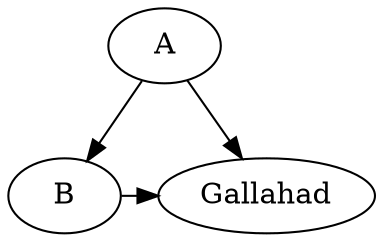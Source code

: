 // The Round Table
digraph {
	A
	B
	L [label=Gallahad]
	A -> B
	A -> L
	B -> L [constraint=false]
}
